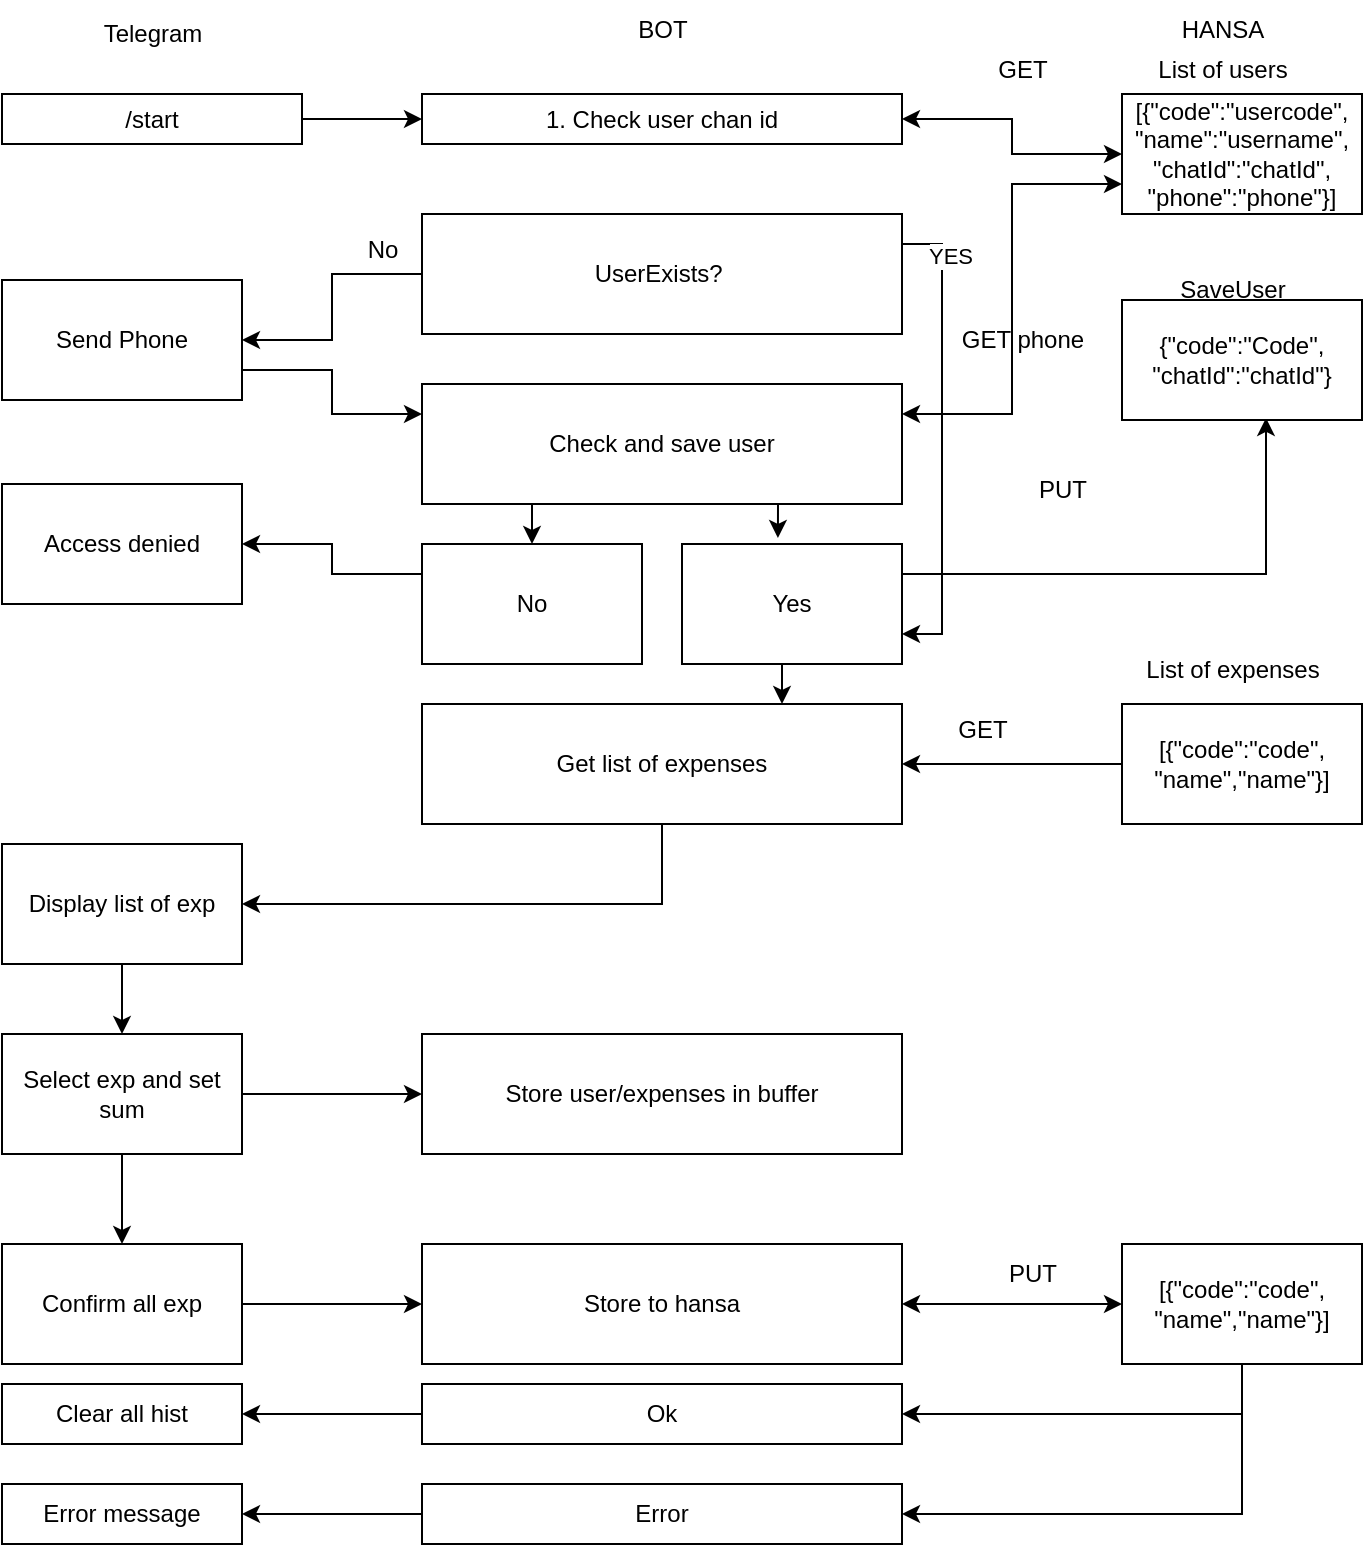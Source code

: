 <mxfile version="21.3.5" type="github">
  <diagram name="Сторінка-1" id="800rn6w10EP1AYBsha_Q">
    <mxGraphModel dx="918" dy="641" grid="1" gridSize="10" guides="1" tooltips="1" connect="1" arrows="1" fold="1" page="1" pageScale="1" pageWidth="827" pageHeight="1169" math="0" shadow="0">
      <root>
        <mxCell id="0" />
        <mxCell id="1" parent="0" />
        <mxCell id="SgrORil9Os5jExICvUGE-10" style="edgeStyle=orthogonalEdgeStyle;rounded=0;orthogonalLoop=1;jettySize=auto;html=1;exitX=1;exitY=0.5;exitDx=0;exitDy=0;entryX=0;entryY=0.5;entryDx=0;entryDy=0;startArrow=classic;startFill=1;" edge="1" parent="1" source="SgrORil9Os5jExICvUGE-2" target="SgrORil9Os5jExICvUGE-7">
          <mxGeometry relative="1" as="geometry" />
        </mxCell>
        <mxCell id="SgrORil9Os5jExICvUGE-2" value="1. Check user chan id" style="rounded=0;whiteSpace=wrap;html=1;" vertex="1" parent="1">
          <mxGeometry x="260" y="115" width="240" height="25" as="geometry" />
        </mxCell>
        <mxCell id="SgrORil9Os5jExICvUGE-9" style="edgeStyle=orthogonalEdgeStyle;rounded=0;orthogonalLoop=1;jettySize=auto;html=1;exitX=1;exitY=0.5;exitDx=0;exitDy=0;entryX=0;entryY=0.5;entryDx=0;entryDy=0;" edge="1" parent="1" source="SgrORil9Os5jExICvUGE-3" target="SgrORil9Os5jExICvUGE-2">
          <mxGeometry relative="1" as="geometry" />
        </mxCell>
        <mxCell id="SgrORil9Os5jExICvUGE-3" value="/start" style="rounded=0;whiteSpace=wrap;html=1;" vertex="1" parent="1">
          <mxGeometry x="50" y="115" width="150" height="25" as="geometry" />
        </mxCell>
        <mxCell id="SgrORil9Os5jExICvUGE-4" value="Telegram" style="text;html=1;align=center;verticalAlign=middle;resizable=0;points=[];autosize=1;strokeColor=none;fillColor=none;" vertex="1" parent="1">
          <mxGeometry x="90" y="70" width="70" height="30" as="geometry" />
        </mxCell>
        <mxCell id="SgrORil9Os5jExICvUGE-5" value="BOT" style="text;html=1;align=center;verticalAlign=middle;resizable=0;points=[];autosize=1;strokeColor=none;fillColor=none;" vertex="1" parent="1">
          <mxGeometry x="355" y="68" width="50" height="30" as="geometry" />
        </mxCell>
        <mxCell id="SgrORil9Os5jExICvUGE-6" value="HANSA" style="text;html=1;align=center;verticalAlign=middle;resizable=0;points=[];autosize=1;strokeColor=none;fillColor=none;" vertex="1" parent="1">
          <mxGeometry x="630" y="68" width="60" height="30" as="geometry" />
        </mxCell>
        <mxCell id="SgrORil9Os5jExICvUGE-7" value="[{&quot;code&quot;:&quot;usercode&quot;,&lt;br&gt;&quot;name&quot;:&quot;username&quot;,&lt;br&gt;&quot;chatId&quot;:&quot;chatId&quot;,&lt;br&gt;&quot;phone&quot;:&quot;phone&quot;}]" style="rounded=0;whiteSpace=wrap;html=1;" vertex="1" parent="1">
          <mxGeometry x="610" y="115" width="120" height="60" as="geometry" />
        </mxCell>
        <mxCell id="SgrORil9Os5jExICvUGE-11" value="GET" style="text;html=1;align=center;verticalAlign=middle;resizable=0;points=[];autosize=1;strokeColor=none;fillColor=none;" vertex="1" parent="1">
          <mxGeometry x="535" y="88" width="50" height="30" as="geometry" />
        </mxCell>
        <mxCell id="SgrORil9Os5jExICvUGE-14" style="edgeStyle=orthogonalEdgeStyle;rounded=0;orthogonalLoop=1;jettySize=auto;html=1;exitX=0;exitY=0.5;exitDx=0;exitDy=0;entryX=1;entryY=0.5;entryDx=0;entryDy=0;" edge="1" parent="1" source="SgrORil9Os5jExICvUGE-12" target="SgrORil9Os5jExICvUGE-13">
          <mxGeometry relative="1" as="geometry" />
        </mxCell>
        <mxCell id="SgrORil9Os5jExICvUGE-32" style="edgeStyle=orthogonalEdgeStyle;rounded=0;orthogonalLoop=1;jettySize=auto;html=1;exitX=1;exitY=0.25;exitDx=0;exitDy=0;entryX=1;entryY=0.75;entryDx=0;entryDy=0;" edge="1" parent="1" source="SgrORil9Os5jExICvUGE-12" target="SgrORil9Os5jExICvUGE-27">
          <mxGeometry relative="1" as="geometry" />
        </mxCell>
        <mxCell id="SgrORil9Os5jExICvUGE-33" value="YES" style="edgeLabel;html=1;align=center;verticalAlign=middle;resizable=0;points=[];" vertex="1" connectable="0" parent="SgrORil9Os5jExICvUGE-32">
          <mxGeometry x="-0.779" y="4" relative="1" as="geometry">
            <mxPoint as="offset" />
          </mxGeometry>
        </mxCell>
        <mxCell id="SgrORil9Os5jExICvUGE-12" value="UserExists?&amp;nbsp;" style="rounded=0;whiteSpace=wrap;html=1;" vertex="1" parent="1">
          <mxGeometry x="260" y="175" width="240" height="60" as="geometry" />
        </mxCell>
        <mxCell id="SgrORil9Os5jExICvUGE-17" style="edgeStyle=orthogonalEdgeStyle;rounded=0;orthogonalLoop=1;jettySize=auto;html=1;exitX=1;exitY=0.75;exitDx=0;exitDy=0;entryX=0;entryY=0.25;entryDx=0;entryDy=0;" edge="1" parent="1" source="SgrORil9Os5jExICvUGE-13" target="SgrORil9Os5jExICvUGE-16">
          <mxGeometry relative="1" as="geometry" />
        </mxCell>
        <mxCell id="SgrORil9Os5jExICvUGE-13" value="Send Phone" style="rounded=0;whiteSpace=wrap;html=1;" vertex="1" parent="1">
          <mxGeometry x="50" y="208" width="120" height="60" as="geometry" />
        </mxCell>
        <mxCell id="SgrORil9Os5jExICvUGE-15" value="No" style="text;html=1;align=center;verticalAlign=middle;resizable=0;points=[];autosize=1;strokeColor=none;fillColor=none;" vertex="1" parent="1">
          <mxGeometry x="220" y="178" width="40" height="30" as="geometry" />
        </mxCell>
        <mxCell id="SgrORil9Os5jExICvUGE-18" style="edgeStyle=orthogonalEdgeStyle;rounded=0;orthogonalLoop=1;jettySize=auto;html=1;exitX=1;exitY=0.25;exitDx=0;exitDy=0;entryX=0;entryY=0.75;entryDx=0;entryDy=0;startArrow=classic;startFill=1;" edge="1" parent="1" source="SgrORil9Os5jExICvUGE-16" target="SgrORil9Os5jExICvUGE-7">
          <mxGeometry relative="1" as="geometry" />
        </mxCell>
        <mxCell id="SgrORil9Os5jExICvUGE-21" style="edgeStyle=orthogonalEdgeStyle;rounded=0;orthogonalLoop=1;jettySize=auto;html=1;exitX=1;exitY=0.25;exitDx=0;exitDy=0;entryX=0.6;entryY=0.983;entryDx=0;entryDy=0;entryPerimeter=0;" edge="1" parent="1" source="SgrORil9Os5jExICvUGE-27" target="SgrORil9Os5jExICvUGE-20">
          <mxGeometry relative="1" as="geometry" />
        </mxCell>
        <mxCell id="SgrORil9Os5jExICvUGE-28" style="edgeStyle=orthogonalEdgeStyle;rounded=0;orthogonalLoop=1;jettySize=auto;html=1;exitX=0.75;exitY=1;exitDx=0;exitDy=0;entryX=0.436;entryY=-0.05;entryDx=0;entryDy=0;entryPerimeter=0;" edge="1" parent="1" source="SgrORil9Os5jExICvUGE-16" target="SgrORil9Os5jExICvUGE-27">
          <mxGeometry relative="1" as="geometry" />
        </mxCell>
        <mxCell id="SgrORil9Os5jExICvUGE-29" style="edgeStyle=orthogonalEdgeStyle;rounded=0;orthogonalLoop=1;jettySize=auto;html=1;exitX=0.25;exitY=1;exitDx=0;exitDy=0;entryX=0.5;entryY=0;entryDx=0;entryDy=0;" edge="1" parent="1" source="SgrORil9Os5jExICvUGE-16" target="SgrORil9Os5jExICvUGE-26">
          <mxGeometry relative="1" as="geometry" />
        </mxCell>
        <mxCell id="SgrORil9Os5jExICvUGE-16" value="Check and save user" style="rounded=0;whiteSpace=wrap;html=1;" vertex="1" parent="1">
          <mxGeometry x="260" y="260" width="240" height="60" as="geometry" />
        </mxCell>
        <mxCell id="SgrORil9Os5jExICvUGE-19" value="GET phone" style="text;html=1;align=center;verticalAlign=middle;resizable=0;points=[];autosize=1;strokeColor=none;fillColor=none;" vertex="1" parent="1">
          <mxGeometry x="520" y="223" width="80" height="30" as="geometry" />
        </mxCell>
        <mxCell id="SgrORil9Os5jExICvUGE-20" value="{&quot;code&quot;:&quot;Code&quot;,&lt;br&gt;&quot;chatId&quot;:&quot;chatId&quot;}" style="rounded=0;whiteSpace=wrap;html=1;" vertex="1" parent="1">
          <mxGeometry x="610" y="218" width="120" height="60" as="geometry" />
        </mxCell>
        <mxCell id="SgrORil9Os5jExICvUGE-22" value="PUT" style="text;html=1;align=center;verticalAlign=middle;resizable=0;points=[];autosize=1;strokeColor=none;fillColor=none;" vertex="1" parent="1">
          <mxGeometry x="555" y="298" width="50" height="30" as="geometry" />
        </mxCell>
        <mxCell id="SgrORil9Os5jExICvUGE-31" style="edgeStyle=orthogonalEdgeStyle;rounded=0;orthogonalLoop=1;jettySize=auto;html=1;exitX=0;exitY=0.25;exitDx=0;exitDy=0;entryX=1;entryY=0.5;entryDx=0;entryDy=0;" edge="1" parent="1" source="SgrORil9Os5jExICvUGE-26" target="SgrORil9Os5jExICvUGE-30">
          <mxGeometry relative="1" as="geometry" />
        </mxCell>
        <mxCell id="SgrORil9Os5jExICvUGE-26" value="No" style="rounded=0;whiteSpace=wrap;html=1;" vertex="1" parent="1">
          <mxGeometry x="260" y="340" width="110" height="60" as="geometry" />
        </mxCell>
        <mxCell id="SgrORil9Os5jExICvUGE-35" style="edgeStyle=orthogonalEdgeStyle;rounded=0;orthogonalLoop=1;jettySize=auto;html=1;exitX=0.5;exitY=1;exitDx=0;exitDy=0;entryX=0.75;entryY=0;entryDx=0;entryDy=0;" edge="1" parent="1" source="SgrORil9Os5jExICvUGE-27" target="SgrORil9Os5jExICvUGE-34">
          <mxGeometry relative="1" as="geometry" />
        </mxCell>
        <mxCell id="SgrORil9Os5jExICvUGE-27" value="Yes" style="rounded=0;whiteSpace=wrap;html=1;" vertex="1" parent="1">
          <mxGeometry x="390" y="340" width="110" height="60" as="geometry" />
        </mxCell>
        <mxCell id="SgrORil9Os5jExICvUGE-30" value="Access denied" style="rounded=0;whiteSpace=wrap;html=1;" vertex="1" parent="1">
          <mxGeometry x="50" y="310" width="120" height="60" as="geometry" />
        </mxCell>
        <mxCell id="SgrORil9Os5jExICvUGE-44" style="edgeStyle=orthogonalEdgeStyle;rounded=0;orthogonalLoop=1;jettySize=auto;html=1;exitX=0.5;exitY=1;exitDx=0;exitDy=0;entryX=1;entryY=0.5;entryDx=0;entryDy=0;" edge="1" parent="1" source="SgrORil9Os5jExICvUGE-34" target="SgrORil9Os5jExICvUGE-42">
          <mxGeometry relative="1" as="geometry" />
        </mxCell>
        <mxCell id="SgrORil9Os5jExICvUGE-34" value="Get list of expenses" style="rounded=0;whiteSpace=wrap;html=1;" vertex="1" parent="1">
          <mxGeometry x="260" y="420" width="240" height="60" as="geometry" />
        </mxCell>
        <mxCell id="SgrORil9Os5jExICvUGE-37" style="edgeStyle=orthogonalEdgeStyle;rounded=0;orthogonalLoop=1;jettySize=auto;html=1;exitX=0;exitY=0.5;exitDx=0;exitDy=0;entryX=1;entryY=0.5;entryDx=0;entryDy=0;" edge="1" parent="1" source="SgrORil9Os5jExICvUGE-36" target="SgrORil9Os5jExICvUGE-34">
          <mxGeometry relative="1" as="geometry" />
        </mxCell>
        <mxCell id="SgrORil9Os5jExICvUGE-36" value="[{&quot;code&quot;:&quot;code&quot;,&lt;br&gt;&quot;name&quot;,&quot;name&quot;}]" style="rounded=0;whiteSpace=wrap;html=1;" vertex="1" parent="1">
          <mxGeometry x="610" y="420" width="120" height="60" as="geometry" />
        </mxCell>
        <mxCell id="SgrORil9Os5jExICvUGE-38" value="GET" style="text;html=1;align=center;verticalAlign=middle;resizable=0;points=[];autosize=1;strokeColor=none;fillColor=none;" vertex="1" parent="1">
          <mxGeometry x="515" y="418" width="50" height="30" as="geometry" />
        </mxCell>
        <mxCell id="SgrORil9Os5jExICvUGE-39" value="List of expenses" style="text;html=1;align=center;verticalAlign=middle;resizable=0;points=[];autosize=1;strokeColor=none;fillColor=none;" vertex="1" parent="1">
          <mxGeometry x="610" y="388" width="110" height="30" as="geometry" />
        </mxCell>
        <mxCell id="SgrORil9Os5jExICvUGE-40" value="List of users" style="text;html=1;align=center;verticalAlign=middle;resizable=0;points=[];autosize=1;strokeColor=none;fillColor=none;" vertex="1" parent="1">
          <mxGeometry x="615" y="88" width="90" height="30" as="geometry" />
        </mxCell>
        <mxCell id="SgrORil9Os5jExICvUGE-41" value="SaveUser" style="text;html=1;align=center;verticalAlign=middle;resizable=0;points=[];autosize=1;strokeColor=none;fillColor=none;" vertex="1" parent="1">
          <mxGeometry x="625" y="198" width="80" height="30" as="geometry" />
        </mxCell>
        <mxCell id="SgrORil9Os5jExICvUGE-47" style="edgeStyle=orthogonalEdgeStyle;rounded=0;orthogonalLoop=1;jettySize=auto;html=1;exitX=0.5;exitY=1;exitDx=0;exitDy=0;entryX=0.5;entryY=0;entryDx=0;entryDy=0;" edge="1" parent="1" source="SgrORil9Os5jExICvUGE-42" target="SgrORil9Os5jExICvUGE-46">
          <mxGeometry relative="1" as="geometry" />
        </mxCell>
        <mxCell id="SgrORil9Os5jExICvUGE-42" value="Display list of exp" style="rounded=0;whiteSpace=wrap;html=1;" vertex="1" parent="1">
          <mxGeometry x="50" y="490" width="120" height="60" as="geometry" />
        </mxCell>
        <mxCell id="SgrORil9Os5jExICvUGE-49" style="edgeStyle=orthogonalEdgeStyle;rounded=0;orthogonalLoop=1;jettySize=auto;html=1;exitX=1;exitY=0.5;exitDx=0;exitDy=0;entryX=0;entryY=0.5;entryDx=0;entryDy=0;" edge="1" parent="1" source="SgrORil9Os5jExICvUGE-46" target="SgrORil9Os5jExICvUGE-48">
          <mxGeometry relative="1" as="geometry" />
        </mxCell>
        <mxCell id="SgrORil9Os5jExICvUGE-51" style="edgeStyle=orthogonalEdgeStyle;rounded=0;orthogonalLoop=1;jettySize=auto;html=1;exitX=0.5;exitY=1;exitDx=0;exitDy=0;entryX=0.5;entryY=0;entryDx=0;entryDy=0;" edge="1" parent="1" source="SgrORil9Os5jExICvUGE-46" target="SgrORil9Os5jExICvUGE-50">
          <mxGeometry relative="1" as="geometry" />
        </mxCell>
        <mxCell id="SgrORil9Os5jExICvUGE-46" value="Select exp and set sum" style="rounded=0;whiteSpace=wrap;html=1;" vertex="1" parent="1">
          <mxGeometry x="50" y="585" width="120" height="60" as="geometry" />
        </mxCell>
        <mxCell id="SgrORil9Os5jExICvUGE-48" value="Store user/expenses in buffer" style="rounded=0;whiteSpace=wrap;html=1;" vertex="1" parent="1">
          <mxGeometry x="260" y="585" width="240" height="60" as="geometry" />
        </mxCell>
        <mxCell id="SgrORil9Os5jExICvUGE-53" style="edgeStyle=orthogonalEdgeStyle;rounded=0;orthogonalLoop=1;jettySize=auto;html=1;exitX=1;exitY=0.5;exitDx=0;exitDy=0;entryX=0;entryY=0.5;entryDx=0;entryDy=0;" edge="1" parent="1" source="SgrORil9Os5jExICvUGE-50" target="SgrORil9Os5jExICvUGE-52">
          <mxGeometry relative="1" as="geometry" />
        </mxCell>
        <mxCell id="SgrORil9Os5jExICvUGE-50" value="Confirm all exp" style="rounded=0;whiteSpace=wrap;html=1;" vertex="1" parent="1">
          <mxGeometry x="50" y="690" width="120" height="60" as="geometry" />
        </mxCell>
        <mxCell id="SgrORil9Os5jExICvUGE-55" style="edgeStyle=orthogonalEdgeStyle;rounded=0;orthogonalLoop=1;jettySize=auto;html=1;exitX=1;exitY=0.5;exitDx=0;exitDy=0;entryX=0;entryY=0.5;entryDx=0;entryDy=0;startArrow=classic;startFill=1;" edge="1" parent="1" source="SgrORil9Os5jExICvUGE-52" target="SgrORil9Os5jExICvUGE-54">
          <mxGeometry relative="1" as="geometry" />
        </mxCell>
        <mxCell id="SgrORil9Os5jExICvUGE-52" value="Store to hansa" style="rounded=0;whiteSpace=wrap;html=1;" vertex="1" parent="1">
          <mxGeometry x="260" y="690" width="240" height="60" as="geometry" />
        </mxCell>
        <mxCell id="SgrORil9Os5jExICvUGE-60" style="edgeStyle=orthogonalEdgeStyle;rounded=0;orthogonalLoop=1;jettySize=auto;html=1;exitX=0.5;exitY=1;exitDx=0;exitDy=0;entryX=1;entryY=0.5;entryDx=0;entryDy=0;" edge="1" parent="1" source="SgrORil9Os5jExICvUGE-54" target="SgrORil9Os5jExICvUGE-58">
          <mxGeometry relative="1" as="geometry" />
        </mxCell>
        <mxCell id="SgrORil9Os5jExICvUGE-61" style="edgeStyle=orthogonalEdgeStyle;rounded=0;orthogonalLoop=1;jettySize=auto;html=1;exitX=0.5;exitY=1;exitDx=0;exitDy=0;entryX=1;entryY=0.5;entryDx=0;entryDy=0;" edge="1" parent="1" source="SgrORil9Os5jExICvUGE-54" target="SgrORil9Os5jExICvUGE-59">
          <mxGeometry relative="1" as="geometry" />
        </mxCell>
        <mxCell id="SgrORil9Os5jExICvUGE-54" value="[{&quot;code&quot;:&quot;code&quot;,&lt;br style=&quot;border-color: var(--border-color);&quot;&gt;&quot;name&quot;,&quot;name&quot;}]" style="rounded=0;whiteSpace=wrap;html=1;" vertex="1" parent="1">
          <mxGeometry x="610" y="690" width="120" height="60" as="geometry" />
        </mxCell>
        <mxCell id="SgrORil9Os5jExICvUGE-56" value="PUT" style="text;html=1;align=center;verticalAlign=middle;resizable=0;points=[];autosize=1;strokeColor=none;fillColor=none;" vertex="1" parent="1">
          <mxGeometry x="540" y="690" width="50" height="30" as="geometry" />
        </mxCell>
        <mxCell id="SgrORil9Os5jExICvUGE-64" style="edgeStyle=orthogonalEdgeStyle;rounded=0;orthogonalLoop=1;jettySize=auto;html=1;exitX=0;exitY=0.5;exitDx=0;exitDy=0;entryX=1;entryY=0.5;entryDx=0;entryDy=0;" edge="1" parent="1" source="SgrORil9Os5jExICvUGE-58" target="SgrORil9Os5jExICvUGE-62">
          <mxGeometry relative="1" as="geometry" />
        </mxCell>
        <mxCell id="SgrORil9Os5jExICvUGE-58" value="Ok" style="rounded=0;whiteSpace=wrap;html=1;" vertex="1" parent="1">
          <mxGeometry x="260" y="760" width="240" height="30" as="geometry" />
        </mxCell>
        <mxCell id="SgrORil9Os5jExICvUGE-65" style="edgeStyle=orthogonalEdgeStyle;rounded=0;orthogonalLoop=1;jettySize=auto;html=1;exitX=0;exitY=0.5;exitDx=0;exitDy=0;entryX=1;entryY=0.5;entryDx=0;entryDy=0;" edge="1" parent="1" source="SgrORil9Os5jExICvUGE-59" target="SgrORil9Os5jExICvUGE-63">
          <mxGeometry relative="1" as="geometry" />
        </mxCell>
        <mxCell id="SgrORil9Os5jExICvUGE-59" value="Error" style="rounded=0;whiteSpace=wrap;html=1;" vertex="1" parent="1">
          <mxGeometry x="260" y="810" width="240" height="30" as="geometry" />
        </mxCell>
        <mxCell id="SgrORil9Os5jExICvUGE-62" value="Clear all hist" style="rounded=0;whiteSpace=wrap;html=1;" vertex="1" parent="1">
          <mxGeometry x="50" y="760" width="120" height="30" as="geometry" />
        </mxCell>
        <mxCell id="SgrORil9Os5jExICvUGE-63" value="Error message" style="rounded=0;whiteSpace=wrap;html=1;" vertex="1" parent="1">
          <mxGeometry x="50" y="810" width="120" height="30" as="geometry" />
        </mxCell>
      </root>
    </mxGraphModel>
  </diagram>
</mxfile>
